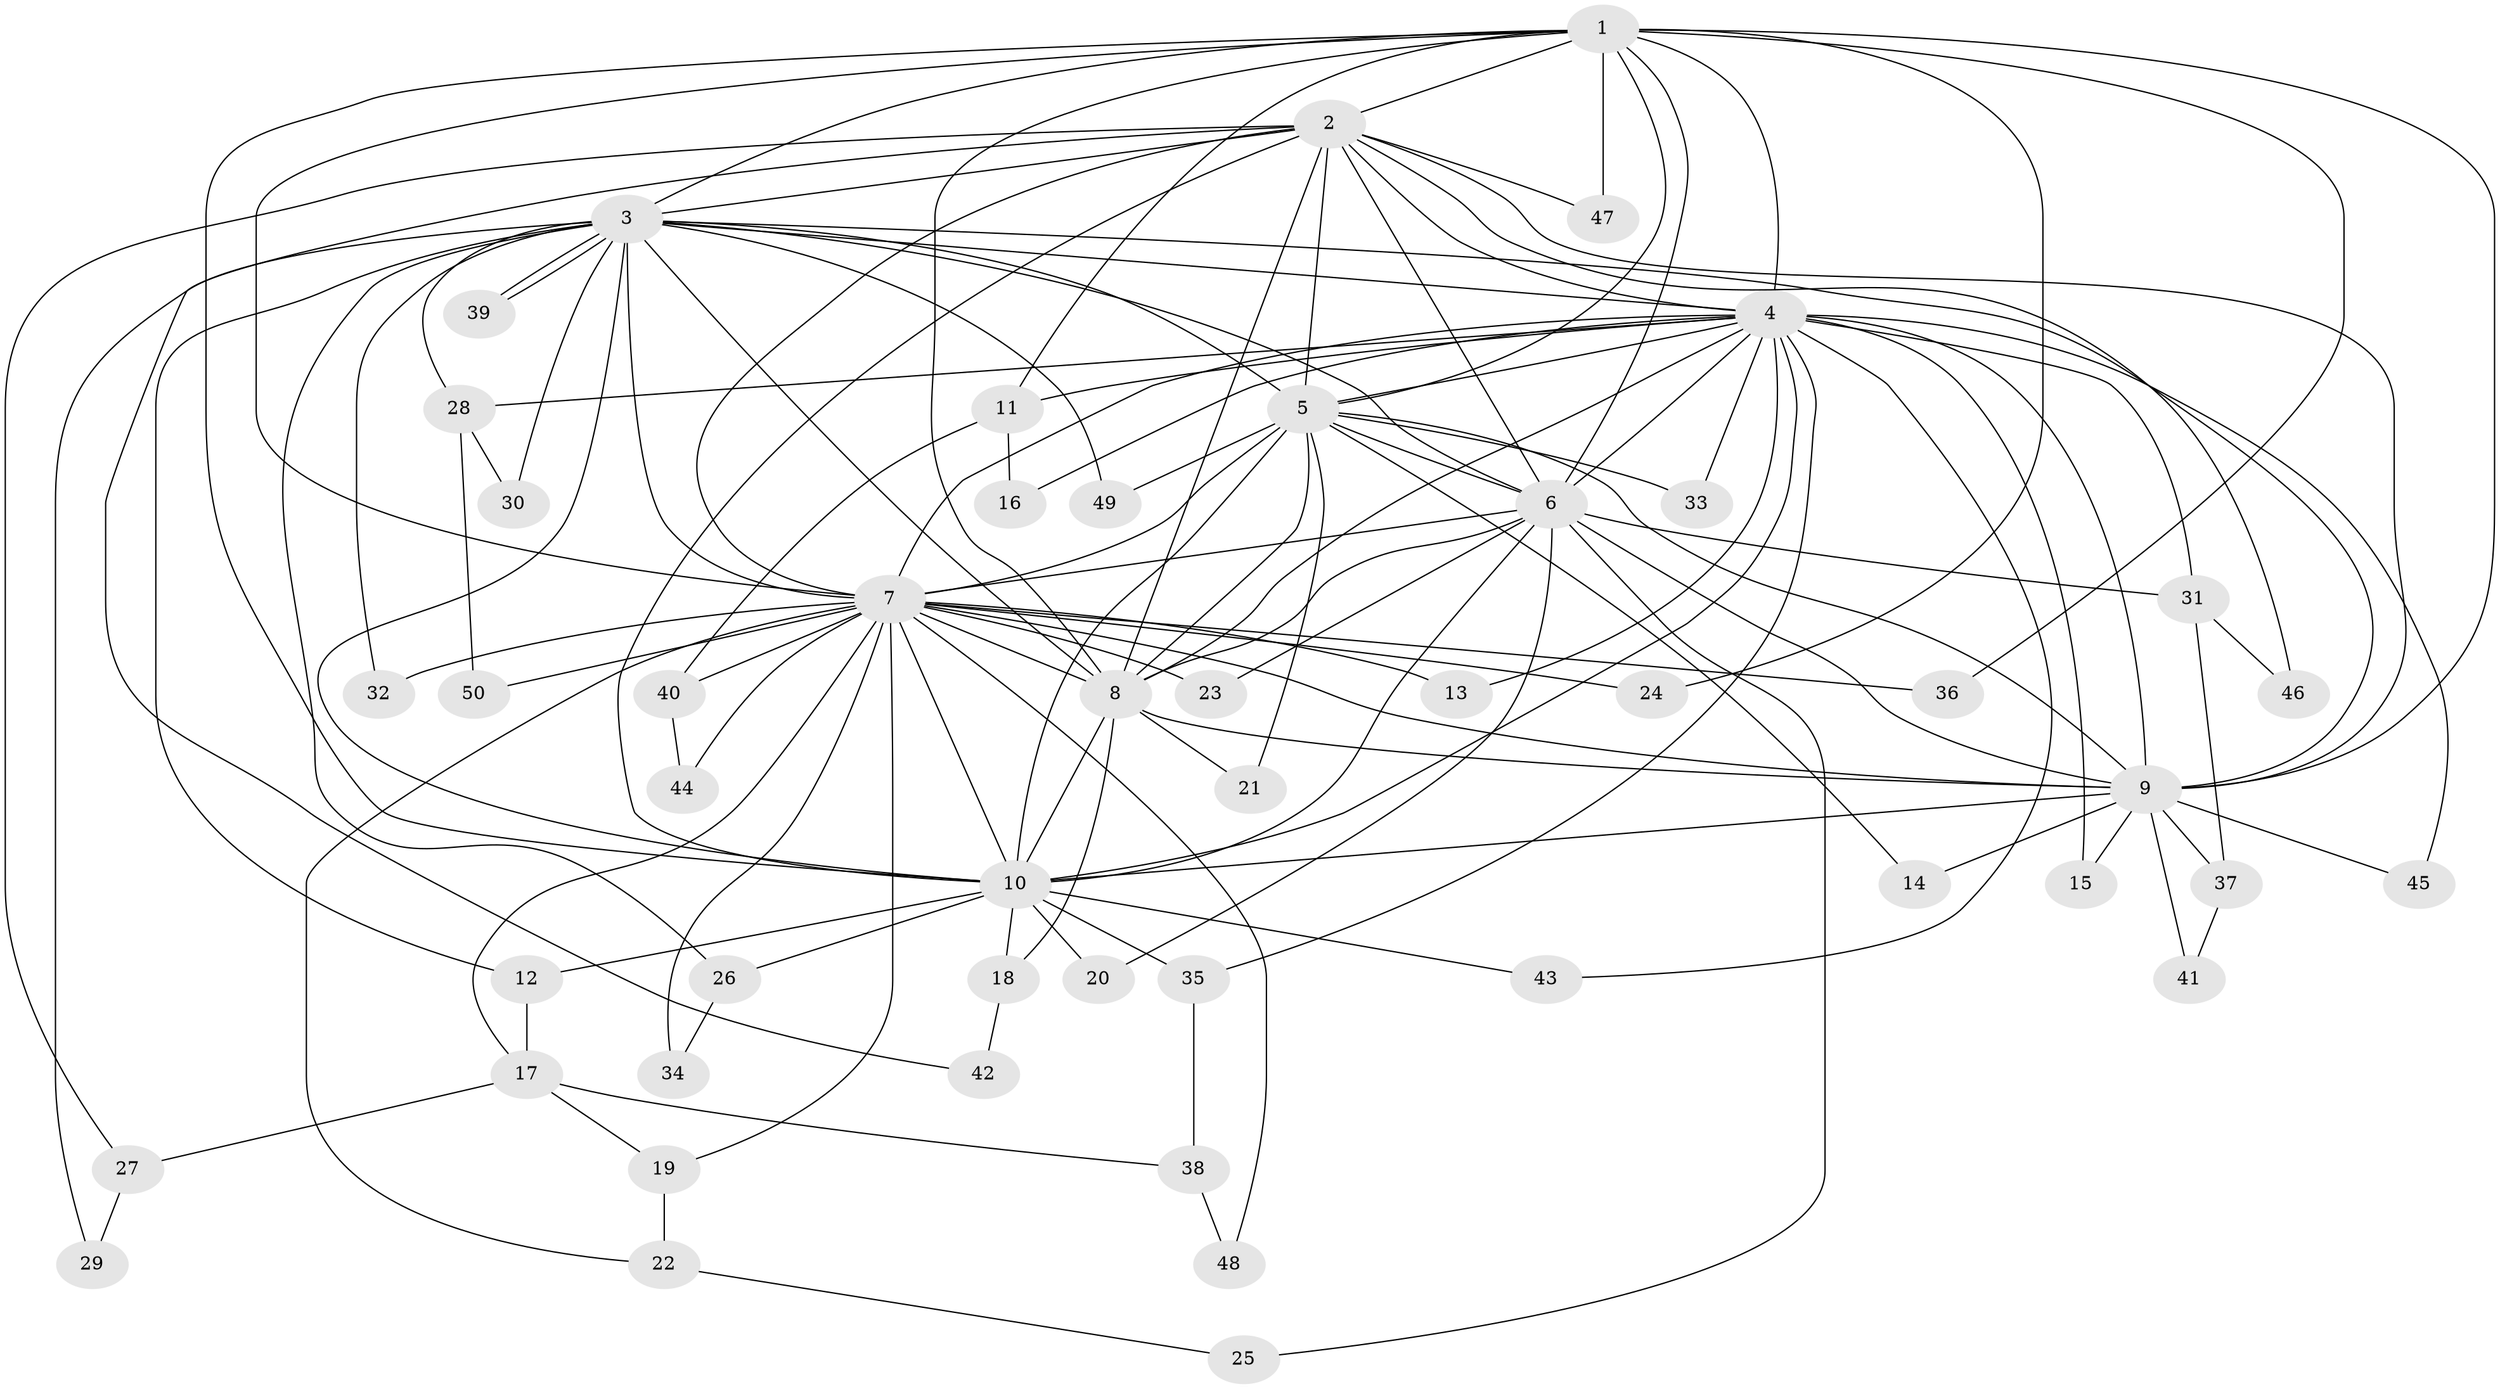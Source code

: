 // Generated by graph-tools (version 1.1) at 2025/43/03/09/25 04:43:29]
// undirected, 50 vertices, 125 edges
graph export_dot {
graph [start="1"]
  node [color=gray90,style=filled];
  1;
  2;
  3;
  4;
  5;
  6;
  7;
  8;
  9;
  10;
  11;
  12;
  13;
  14;
  15;
  16;
  17;
  18;
  19;
  20;
  21;
  22;
  23;
  24;
  25;
  26;
  27;
  28;
  29;
  30;
  31;
  32;
  33;
  34;
  35;
  36;
  37;
  38;
  39;
  40;
  41;
  42;
  43;
  44;
  45;
  46;
  47;
  48;
  49;
  50;
  1 -- 2;
  1 -- 3;
  1 -- 4;
  1 -- 5;
  1 -- 6;
  1 -- 7;
  1 -- 8;
  1 -- 9;
  1 -- 10;
  1 -- 11;
  1 -- 24;
  1 -- 36;
  1 -- 47;
  2 -- 3;
  2 -- 4;
  2 -- 5;
  2 -- 6;
  2 -- 7;
  2 -- 8;
  2 -- 9;
  2 -- 10;
  2 -- 27;
  2 -- 42;
  2 -- 46;
  2 -- 47;
  3 -- 4;
  3 -- 5;
  3 -- 6;
  3 -- 7;
  3 -- 8;
  3 -- 9;
  3 -- 10;
  3 -- 12;
  3 -- 26;
  3 -- 28;
  3 -- 29;
  3 -- 30;
  3 -- 32;
  3 -- 39;
  3 -- 39;
  3 -- 49;
  4 -- 5;
  4 -- 6;
  4 -- 7;
  4 -- 8;
  4 -- 9;
  4 -- 10;
  4 -- 11;
  4 -- 13;
  4 -- 15;
  4 -- 16;
  4 -- 28;
  4 -- 31;
  4 -- 33;
  4 -- 35;
  4 -- 43;
  4 -- 45;
  5 -- 6;
  5 -- 7;
  5 -- 8;
  5 -- 9;
  5 -- 10;
  5 -- 14;
  5 -- 21;
  5 -- 33;
  5 -- 49;
  6 -- 7;
  6 -- 8;
  6 -- 9;
  6 -- 10;
  6 -- 20;
  6 -- 23;
  6 -- 25;
  6 -- 31;
  7 -- 8;
  7 -- 9;
  7 -- 10;
  7 -- 13;
  7 -- 17;
  7 -- 19;
  7 -- 22;
  7 -- 23;
  7 -- 24;
  7 -- 32;
  7 -- 34;
  7 -- 36;
  7 -- 40;
  7 -- 44;
  7 -- 48;
  7 -- 50;
  8 -- 9;
  8 -- 10;
  8 -- 18;
  8 -- 21;
  9 -- 10;
  9 -- 14;
  9 -- 15;
  9 -- 37;
  9 -- 41;
  9 -- 45;
  10 -- 12;
  10 -- 18;
  10 -- 20;
  10 -- 26;
  10 -- 35;
  10 -- 43;
  11 -- 16;
  11 -- 40;
  12 -- 17;
  17 -- 19;
  17 -- 27;
  17 -- 38;
  18 -- 42;
  19 -- 22;
  22 -- 25;
  26 -- 34;
  27 -- 29;
  28 -- 30;
  28 -- 50;
  31 -- 37;
  31 -- 46;
  35 -- 38;
  37 -- 41;
  38 -- 48;
  40 -- 44;
}
